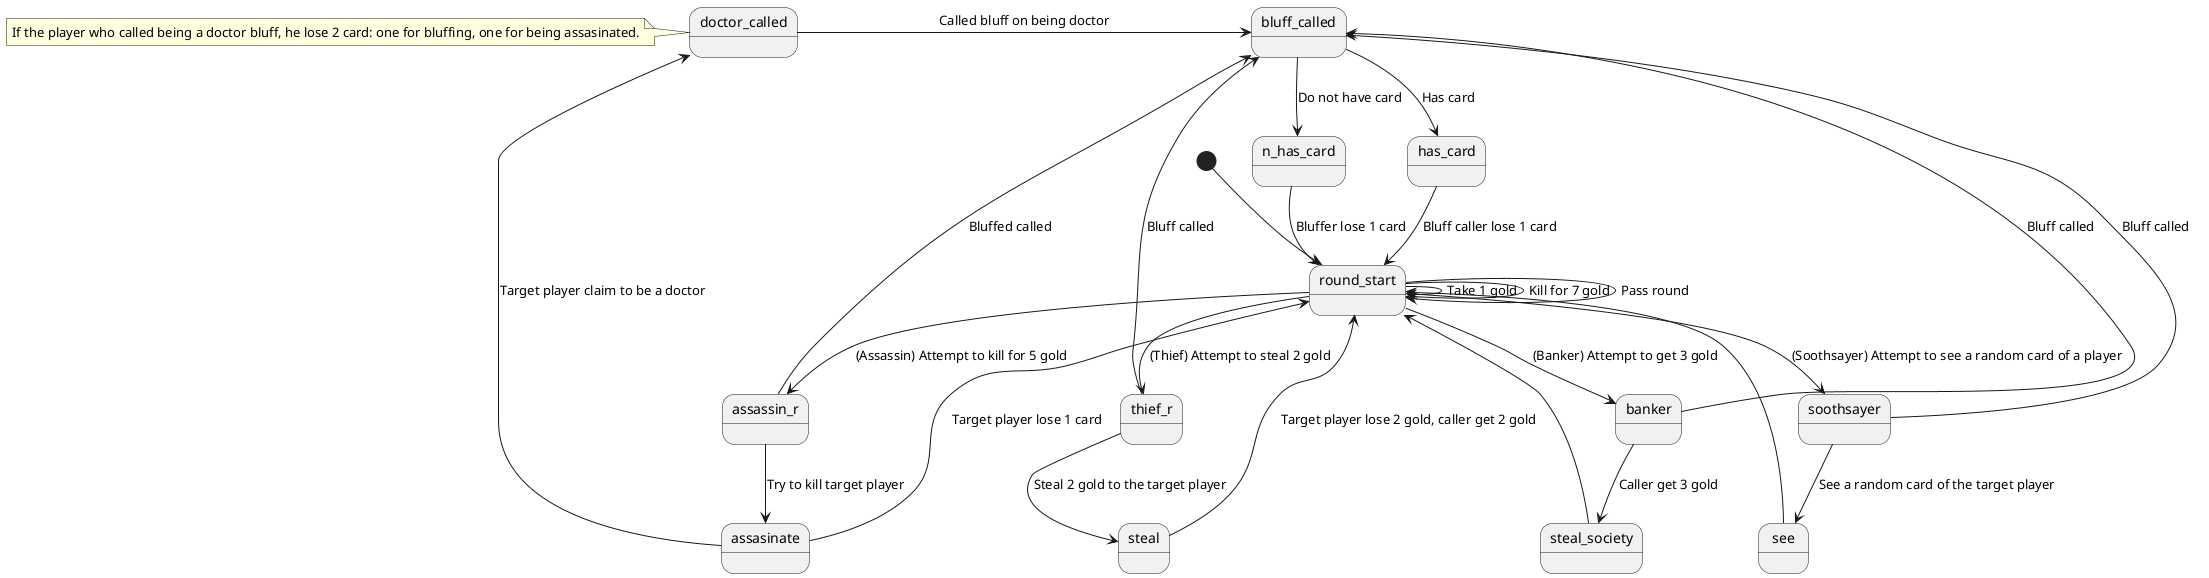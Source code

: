 @startuml
[*] --> round_start
round_start --> round_start : Take 1 gold
round_start --> round_start : Kill for 7 gold
round_start --> round_start : Pass round

round_start --> assassin_r : (Assassin) Attempt to kill for 5 gold
assassin_r --> bluff_called : Bluffed called
assassin_r --> assasinate : Try to kill target player
assasinate --> round_start : Target player lose 1 card
assasinate --> doctor_called : Target player claim to be a doctor
doctor_called -> bluff_called : Called bluff on being doctor
note left of doctor_called : If the player who called being a doctor bluff, he lose 2 card: one for bluffing, one for being assasinated.

round_start --> thief_r : (Thief) Attempt to steal 2 gold
thief_r --> bluff_called : Bluff called
thief_r --> steal : Steal 2 gold to the target player
steal --> round_start : Target player lose 2 gold, caller get 2 gold

round_start --> soothsayer : (Soothsayer) Attempt to see a random card of a player
soothsayer --> bluff_called : Bluff called
soothsayer --> see : See a random card of the target player
see --> round_start

round_start --> banker : (Banker) Attempt to get 3 gold
banker --> bluff_called : Bluff called
banker --> steal_society : Caller get 3 gold
steal_society --> round_start

bluff_called --> has_card : Has card
bluff_called --> n_has_card : Do not have card

has_card --> round_start : Bluff caller lose 1 card
n_has_card --> round_start : Bluffer lose 1 card

@enduml
